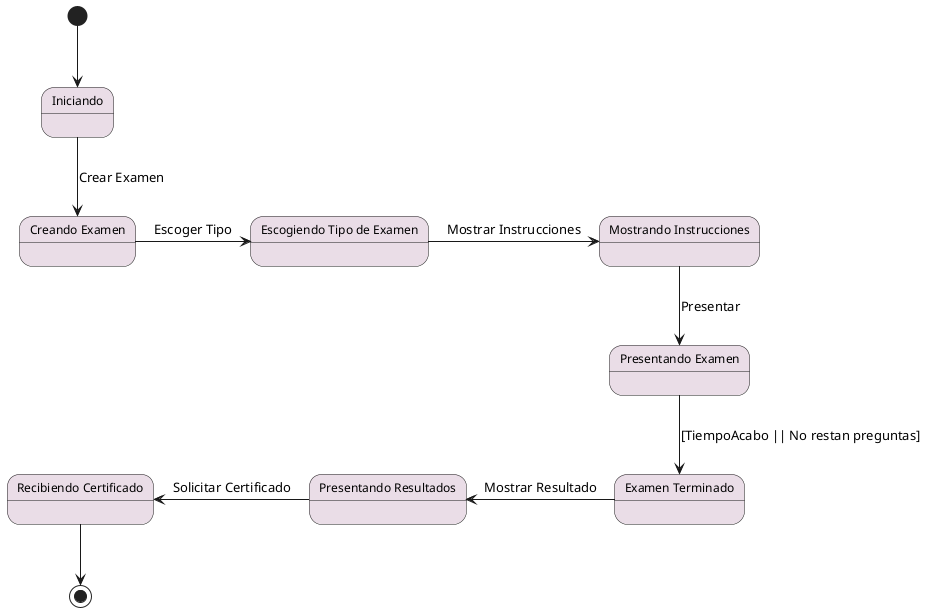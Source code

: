 /'
Diagrama de contexto
+ Modificar el inicio (iniciando -> iniciar)
+ Las transiciones sin parentesis
    + Modificar el nombre de creando examen
    + Eliminar la navegación (abstraernos)
+ Examen terminado
+ Presentando resultado
+ Eliminar la transición a estado final


'/


@startuml estadop

/' ESTILOS '/

skinparam state{
    BackgroundColor #EADDE7
    FontSize 12
}

/' DECLARACIONES CREANDO EXAMEN'/

state "Iniciando" as Estado_Inicial
state "Creando Examen" as CreandoExamen

[*] --> Estado_Inicial
Estado_Inicial --> CreandoExamen : Crear Examen


/' DECLARACIONES PRESENTANDO EXAMEN '/

state "Presentando Examen" as PresentandoExamen

/' ESTADO CREANDO EXAMEN '/

state "Escogiendo Tipo de Examen" as EscogiendoTipoDeExamen
state "Mostrando Instrucciones" as MostrandoInstrucciones
state "Examen Terminado" as ExamenTerminado
state "Presentando Resultados" as PresentandoResultado
state "Recibiendo Certificado" as RecibiendoCertificado

CreandoExamen -r-> EscogiendoTipoDeExamen: Escoger Tipo
EscogiendoTipoDeExamen -r-> MostrandoInstrucciones: Mostrar Instrucciones
MostrandoInstrucciones -d-> PresentandoExamen: Presentar

/' ESTADO TERMINANDO EXAMEN '/

PresentandoExamen --> ExamenTerminado : [TiempoAcabo || No restan preguntas]
ExamenTerminado -l-> PresentandoResultado: Mostrar Resultado
PresentandoResultado -l-> RecibiendoCertificado: Solicitar Certificado
RecibiendoCertificado --> [*]

@enduml